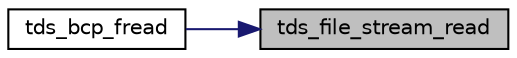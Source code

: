 digraph "tds_file_stream_read"
{
 // LATEX_PDF_SIZE
  edge [fontname="Helvetica",fontsize="10",labelfontname="Helvetica",labelfontsize="10"];
  node [fontname="Helvetica",fontsize="10",shape=record];
  rankdir="RL";
  Node1 [label="tds_file_stream_read",height=0.2,width=0.4,color="black", fillcolor="grey75", style="filled", fontcolor="black",tooltip="Reads a chunk of data from file stream checking for terminator."];
  Node1 -> Node2 [dir="back",color="midnightblue",fontsize="10",style="solid",fontname="Helvetica"];
  Node2 [label="tds_bcp_fread",height=0.2,width=0.4,color="black", fillcolor="white", style="filled",URL="$a00449.html#a8184311543c685f2ee0bcccfb725ca02",tooltip="Read a data file, passing the data through iconv()."];
}
